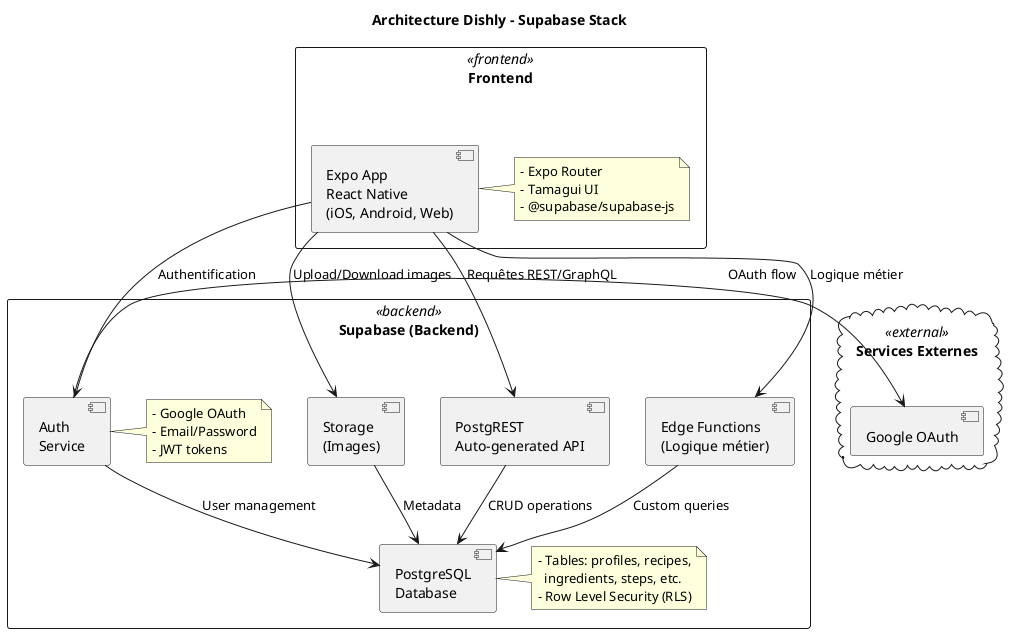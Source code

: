 @startuml
!define RECTANGLE_STYLE skinparam rectangle {\n    BackgroundColor<<frontend>> LightBlue\n    BackgroundColor<<backend>> LightGreen\n    BackgroundColor<<external>> LightYellow\n}

title Architecture Dishly - Supabase Stack

' Frontend
rectangle "Frontend" <<frontend>> {
    component [Expo App\nReact Native\n(iOS, Android, Web)] as Client
    note right of Client
        - Expo Router
        - Tamagui UI
        - @supabase/supabase-js
    end note
}

' Supabase Backend
rectangle "Supabase (Backend)" <<backend>> {
    component [Auth\nService] as Auth
    component [PostgreSQL\nDatabase] as DB
    component [Storage\n(Images)] as Storage
    component [PostgREST\nAuto-generated API] as API
    component [Edge Functions\n(Logique métier)] as Functions
    
    note right of Auth
        - Google OAuth
        - Email/Password
        - JWT tokens
    end note
    
    note right of DB
        - Tables: profiles, recipes,
          ingredients, steps, etc.
        - Row Level Security (RLS)
    end note
}

' External Services
cloud "Services Externes" <<external>> {
    component [Google OAuth] as Google
}

' Connexions
Client -down-> Auth : Authentification
Client -down-> API : Requêtes REST/GraphQL
Client -down-> Storage : Upload/Download images
Client -down-> Functions : Logique métier

Auth -right-> Google : OAuth flow
Auth -down-> DB : User management
API -down-> DB : CRUD operations
Storage -down-> DB : Metadata
Functions -down-> DB : Custom queries
@enduml